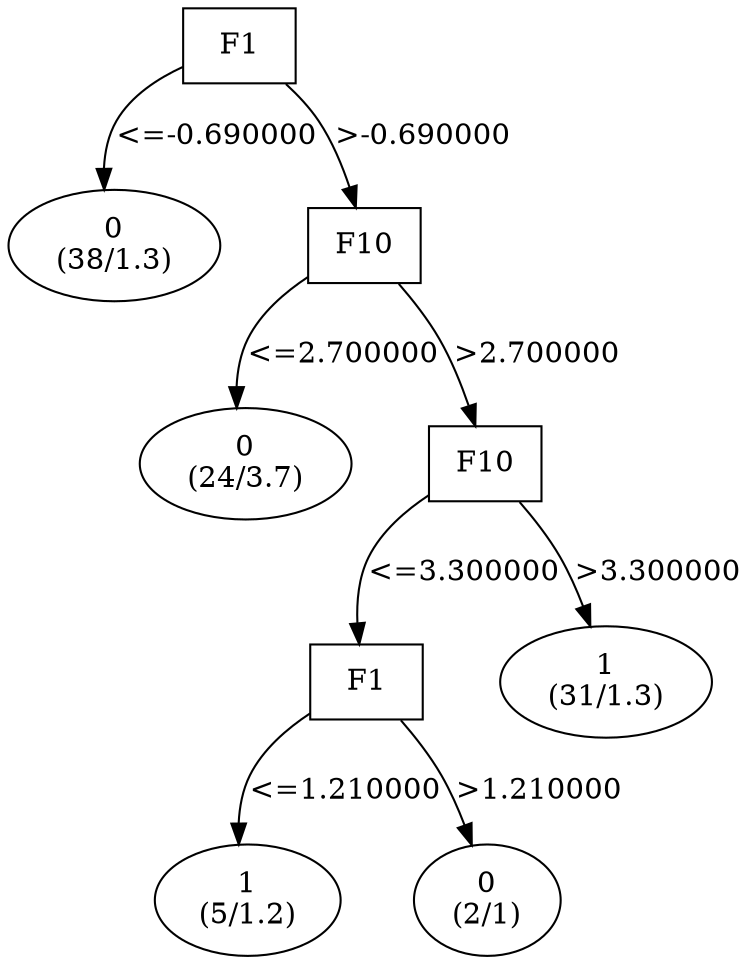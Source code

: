 digraph YaDT {
n0 [ shape=box, label="F1\n"]
n0 -> n1 [label="<=-0.690000"]
n1 [ shape=ellipse, label="0\n(38/1.3)"]
n0 -> n2 [label=">-0.690000"]
n2 [ shape=box, label="F10\n"]
n2 -> n3 [label="<=2.700000"]
n3 [ shape=ellipse, label="0\n(24/3.7)"]
n2 -> n4 [label=">2.700000"]
n4 [ shape=box, label="F10\n"]
n4 -> n5 [label="<=3.300000"]
n5 [ shape=box, label="F1\n"]
n5 -> n6 [label="<=1.210000"]
n6 [ shape=ellipse, label="1\n(5/1.2)"]
n5 -> n7 [label=">1.210000"]
n7 [ shape=ellipse, label="0\n(2/1)"]
n4 -> n9 [label=">3.300000"]
n9 [ shape=ellipse, label="1\n(31/1.3)"]
}
